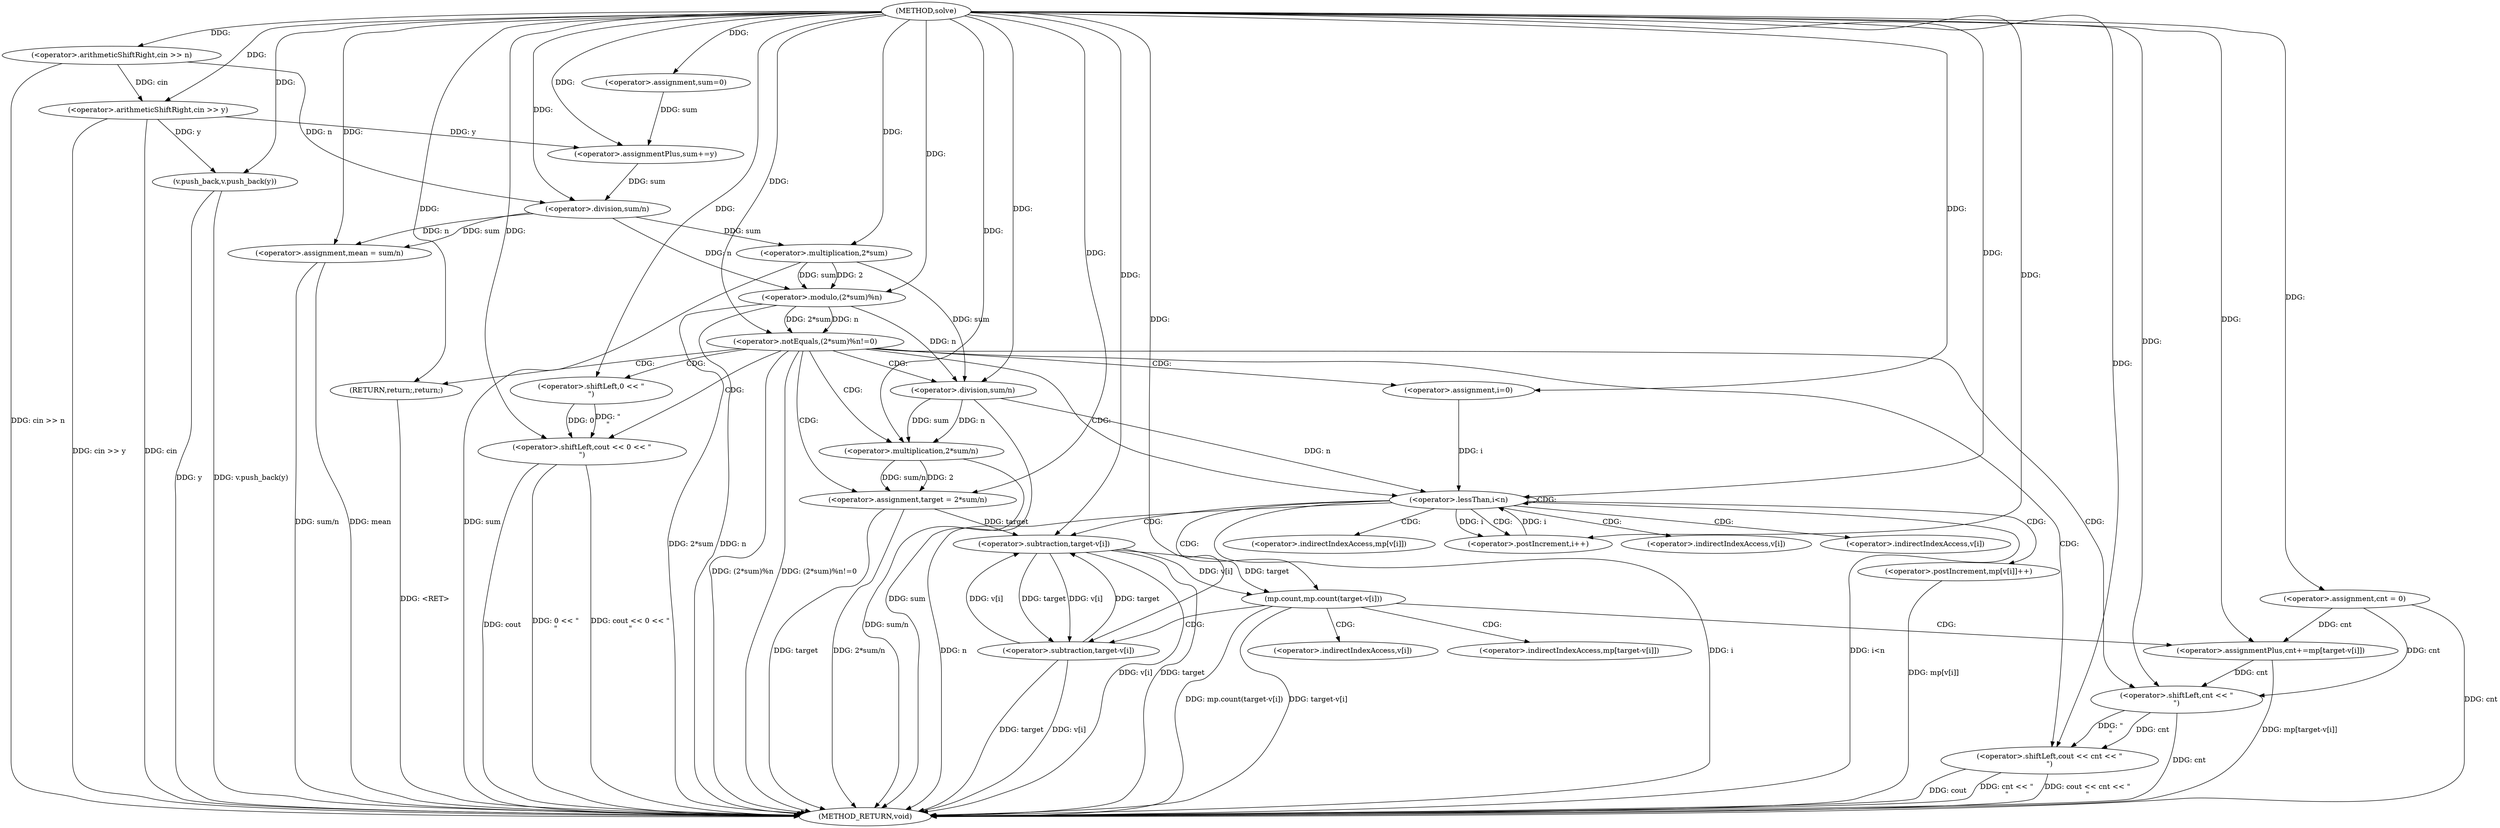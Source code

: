 digraph "solve" {  
"1000201" [label = "(METHOD,solve)" ]
"1000295" [label = "(METHOD_RETURN,void)" ]
"1000204" [label = "(<operator>.arithmeticShiftRight,cin >> n)" ]
"1000209" [label = "(<operator>.assignment,sum=0)" ]
"1000224" [label = "(<operator>.assignment,mean = sum/n)" ]
"1000230" [label = "(<operator>.assignment,cnt = 0)" ]
"1000249" [label = "(<operator>.assignment,target = 2*sum/n)" ]
"1000290" [label = "(<operator>.shiftLeft,cout << cnt << \"\n\")" ]
"1000215" [label = "(<operator>.arithmeticShiftRight,cin >> y)" ]
"1000218" [label = "(<operator>.assignmentPlus,sum+=y)" ]
"1000221" [label = "(v.push_back,v.push_back(y))" ]
"1000234" [label = "(<operator>.notEquals,(2*sum)%n!=0)" ]
"1000258" [label = "(<operator>.assignment,i=0)" ]
"1000261" [label = "(<operator>.lessThan,i<n)" ]
"1000264" [label = "(<operator>.postIncrement,i++)" ]
"1000226" [label = "(<operator>.division,sum/n)" ]
"1000242" [label = "(<operator>.shiftLeft,cout << 0 << \"\n\")" ]
"1000247" [label = "(RETURN,return;,return;)" ]
"1000251" [label = "(<operator>.multiplication,2*sum/n)" ]
"1000284" [label = "(<operator>.postIncrement,mp[v[i]]++)" ]
"1000292" [label = "(<operator>.shiftLeft,cnt << \"\n\")" ]
"1000235" [label = "(<operator>.modulo,(2*sum)%n)" ]
"1000253" [label = "(<operator>.division,sum/n)" ]
"1000268" [label = "(mp.count,mp.count(target-v[i]))" ]
"1000236" [label = "(<operator>.multiplication,2*sum)" ]
"1000244" [label = "(<operator>.shiftLeft,0 << \"\n\")" ]
"1000275" [label = "(<operator>.assignmentPlus,cnt+=mp[target-v[i]])" ]
"1000269" [label = "(<operator>.subtraction,target-v[i])" ]
"1000279" [label = "(<operator>.subtraction,target-v[i])" ]
"1000285" [label = "(<operator>.indirectIndexAccess,mp[v[i]])" ]
"1000287" [label = "(<operator>.indirectIndexAccess,v[i])" ]
"1000271" [label = "(<operator>.indirectIndexAccess,v[i])" ]
"1000277" [label = "(<operator>.indirectIndexAccess,mp[target-v[i]])" ]
"1000281" [label = "(<operator>.indirectIndexAccess,v[i])" ]
  "1000247" -> "1000295"  [ label = "DDG: <RET>"] 
  "1000204" -> "1000295"  [ label = "DDG: cin >> n"] 
  "1000215" -> "1000295"  [ label = "DDG: cin"] 
  "1000215" -> "1000295"  [ label = "DDG: cin >> y"] 
  "1000221" -> "1000295"  [ label = "DDG: y"] 
  "1000221" -> "1000295"  [ label = "DDG: v.push_back(y)"] 
  "1000224" -> "1000295"  [ label = "DDG: mean"] 
  "1000224" -> "1000295"  [ label = "DDG: sum/n"] 
  "1000230" -> "1000295"  [ label = "DDG: cnt"] 
  "1000236" -> "1000295"  [ label = "DDG: sum"] 
  "1000235" -> "1000295"  [ label = "DDG: 2*sum"] 
  "1000235" -> "1000295"  [ label = "DDG: n"] 
  "1000234" -> "1000295"  [ label = "DDG: (2*sum)%n"] 
  "1000234" -> "1000295"  [ label = "DDG: (2*sum)%n!=0"] 
  "1000249" -> "1000295"  [ label = "DDG: target"] 
  "1000253" -> "1000295"  [ label = "DDG: sum"] 
  "1000251" -> "1000295"  [ label = "DDG: sum/n"] 
  "1000249" -> "1000295"  [ label = "DDG: 2*sum/n"] 
  "1000261" -> "1000295"  [ label = "DDG: i"] 
  "1000261" -> "1000295"  [ label = "DDG: n"] 
  "1000261" -> "1000295"  [ label = "DDG: i<n"] 
  "1000290" -> "1000295"  [ label = "DDG: cout"] 
  "1000292" -> "1000295"  [ label = "DDG: cnt"] 
  "1000290" -> "1000295"  [ label = "DDG: cnt << \"\n\""] 
  "1000290" -> "1000295"  [ label = "DDG: cout << cnt << \"\n\""] 
  "1000269" -> "1000295"  [ label = "DDG: target"] 
  "1000269" -> "1000295"  [ label = "DDG: v[i]"] 
  "1000268" -> "1000295"  [ label = "DDG: target-v[i]"] 
  "1000268" -> "1000295"  [ label = "DDG: mp.count(target-v[i])"] 
  "1000279" -> "1000295"  [ label = "DDG: target"] 
  "1000279" -> "1000295"  [ label = "DDG: v[i]"] 
  "1000275" -> "1000295"  [ label = "DDG: mp[target-v[i]]"] 
  "1000284" -> "1000295"  [ label = "DDG: mp[v[i]]"] 
  "1000242" -> "1000295"  [ label = "DDG: cout"] 
  "1000242" -> "1000295"  [ label = "DDG: 0 << \"\n\""] 
  "1000242" -> "1000295"  [ label = "DDG: cout << 0 << \"\n\""] 
  "1000201" -> "1000209"  [ label = "DDG: "] 
  "1000226" -> "1000224"  [ label = "DDG: sum"] 
  "1000226" -> "1000224"  [ label = "DDG: n"] 
  "1000201" -> "1000230"  [ label = "DDG: "] 
  "1000251" -> "1000249"  [ label = "DDG: sum/n"] 
  "1000251" -> "1000249"  [ label = "DDG: 2"] 
  "1000201" -> "1000204"  [ label = "DDG: "] 
  "1000215" -> "1000218"  [ label = "DDG: y"] 
  "1000201" -> "1000218"  [ label = "DDG: "] 
  "1000201" -> "1000224"  [ label = "DDG: "] 
  "1000201" -> "1000249"  [ label = "DDG: "] 
  "1000201" -> "1000258"  [ label = "DDG: "] 
  "1000201" -> "1000290"  [ label = "DDG: "] 
  "1000292" -> "1000290"  [ label = "DDG: \"\n\""] 
  "1000292" -> "1000290"  [ label = "DDG: cnt"] 
  "1000204" -> "1000215"  [ label = "DDG: cin"] 
  "1000201" -> "1000215"  [ label = "DDG: "] 
  "1000209" -> "1000218"  [ label = "DDG: sum"] 
  "1000201" -> "1000221"  [ label = "DDG: "] 
  "1000215" -> "1000221"  [ label = "DDG: y"] 
  "1000218" -> "1000226"  [ label = "DDG: sum"] 
  "1000201" -> "1000226"  [ label = "DDG: "] 
  "1000204" -> "1000226"  [ label = "DDG: n"] 
  "1000235" -> "1000234"  [ label = "DDG: 2*sum"] 
  "1000235" -> "1000234"  [ label = "DDG: n"] 
  "1000201" -> "1000234"  [ label = "DDG: "] 
  "1000201" -> "1000247"  [ label = "DDG: "] 
  "1000201" -> "1000251"  [ label = "DDG: "] 
  "1000253" -> "1000251"  [ label = "DDG: n"] 
  "1000253" -> "1000251"  [ label = "DDG: sum"] 
  "1000258" -> "1000261"  [ label = "DDG: i"] 
  "1000264" -> "1000261"  [ label = "DDG: i"] 
  "1000201" -> "1000261"  [ label = "DDG: "] 
  "1000253" -> "1000261"  [ label = "DDG: n"] 
  "1000261" -> "1000264"  [ label = "DDG: i"] 
  "1000201" -> "1000264"  [ label = "DDG: "] 
  "1000230" -> "1000292"  [ label = "DDG: cnt"] 
  "1000275" -> "1000292"  [ label = "DDG: cnt"] 
  "1000201" -> "1000292"  [ label = "DDG: "] 
  "1000236" -> "1000235"  [ label = "DDG: sum"] 
  "1000236" -> "1000235"  [ label = "DDG: 2"] 
  "1000226" -> "1000235"  [ label = "DDG: n"] 
  "1000201" -> "1000235"  [ label = "DDG: "] 
  "1000201" -> "1000242"  [ label = "DDG: "] 
  "1000244" -> "1000242"  [ label = "DDG: 0"] 
  "1000244" -> "1000242"  [ label = "DDG: \"\n\""] 
  "1000236" -> "1000253"  [ label = "DDG: sum"] 
  "1000201" -> "1000253"  [ label = "DDG: "] 
  "1000235" -> "1000253"  [ label = "DDG: n"] 
  "1000201" -> "1000236"  [ label = "DDG: "] 
  "1000226" -> "1000236"  [ label = "DDG: sum"] 
  "1000201" -> "1000244"  [ label = "DDG: "] 
  "1000269" -> "1000268"  [ label = "DDG: v[i]"] 
  "1000269" -> "1000268"  [ label = "DDG: target"] 
  "1000249" -> "1000269"  [ label = "DDG: target"] 
  "1000279" -> "1000269"  [ label = "DDG: target"] 
  "1000201" -> "1000269"  [ label = "DDG: "] 
  "1000279" -> "1000269"  [ label = "DDG: v[i]"] 
  "1000230" -> "1000275"  [ label = "DDG: cnt"] 
  "1000201" -> "1000275"  [ label = "DDG: "] 
  "1000269" -> "1000279"  [ label = "DDG: target"] 
  "1000201" -> "1000279"  [ label = "DDG: "] 
  "1000269" -> "1000279"  [ label = "DDG: v[i]"] 
  "1000234" -> "1000247"  [ label = "CDG: "] 
  "1000234" -> "1000258"  [ label = "CDG: "] 
  "1000234" -> "1000253"  [ label = "CDG: "] 
  "1000234" -> "1000261"  [ label = "CDG: "] 
  "1000234" -> "1000242"  [ label = "CDG: "] 
  "1000234" -> "1000249"  [ label = "CDG: "] 
  "1000234" -> "1000290"  [ label = "CDG: "] 
  "1000234" -> "1000244"  [ label = "CDG: "] 
  "1000234" -> "1000292"  [ label = "CDG: "] 
  "1000234" -> "1000251"  [ label = "CDG: "] 
  "1000261" -> "1000269"  [ label = "CDG: "] 
  "1000261" -> "1000271"  [ label = "CDG: "] 
  "1000261" -> "1000285"  [ label = "CDG: "] 
  "1000261" -> "1000261"  [ label = "CDG: "] 
  "1000261" -> "1000284"  [ label = "CDG: "] 
  "1000261" -> "1000268"  [ label = "CDG: "] 
  "1000261" -> "1000264"  [ label = "CDG: "] 
  "1000261" -> "1000287"  [ label = "CDG: "] 
  "1000268" -> "1000281"  [ label = "CDG: "] 
  "1000268" -> "1000279"  [ label = "CDG: "] 
  "1000268" -> "1000277"  [ label = "CDG: "] 
  "1000268" -> "1000275"  [ label = "CDG: "] 
}
